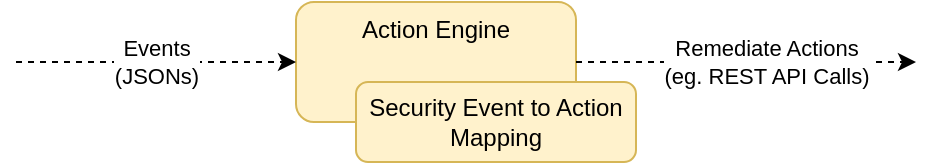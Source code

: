 <mxfile>
    <diagram id="_9fT6nVMINDXW0Le0B7S" name="Page-1">
        <mxGraphModel dx="399" dy="358" grid="1" gridSize="10" guides="1" tooltips="1" connect="1" arrows="1" fold="1" page="1" pageScale="1" pageWidth="850" pageHeight="1100" math="0" shadow="0">
            <root>
                <mxCell id="0"/>
                <mxCell id="1" parent="0"/>
                <mxCell id="2" value="Action Engine" style="rounded=1;whiteSpace=wrap;html=1;verticalAlign=top;fillColor=#fff2cc;strokeColor=#d6b656;" parent="1" vertex="1">
                    <mxGeometry x="370" y="470" width="140" height="60" as="geometry"/>
                </mxCell>
                <mxCell id="3" value="Security Event to Action Mapping" style="rounded=1;whiteSpace=wrap;html=1;fillColor=#fff2cc;strokeColor=#d6b656;" parent="1" vertex="1">
                    <mxGeometry x="400" y="510" width="140" height="40" as="geometry"/>
                </mxCell>
                <mxCell id="5" value="Events&lt;div&gt;(JSONs)&lt;/div&gt;" style="edgeStyle=orthogonalEdgeStyle;html=1;dashed=1;" parent="1" edge="1">
                    <mxGeometry relative="1" as="geometry">
                        <mxPoint x="230" y="500" as="sourcePoint"/>
                        <mxPoint as="offset"/>
                        <mxPoint x="370" y="500" as="targetPoint"/>
                    </mxGeometry>
                </mxCell>
                <mxCell id="7" value="Remediate Actions&lt;div&gt;(eg. REST API Calls)&lt;/div&gt;" style="edgeStyle=orthogonalEdgeStyle;html=1;exitX=1;exitY=0.5;exitDx=0;exitDy=0;dashed=1;" parent="1" source="2" edge="1">
                    <mxGeometry x="0.126" relative="1" as="geometry">
                        <mxPoint x="610" y="510" as="sourcePoint"/>
                        <mxPoint x="680" y="500" as="targetPoint"/>
                        <mxPoint as="offset"/>
                    </mxGeometry>
                </mxCell>
            </root>
        </mxGraphModel>
    </diagram>
</mxfile>